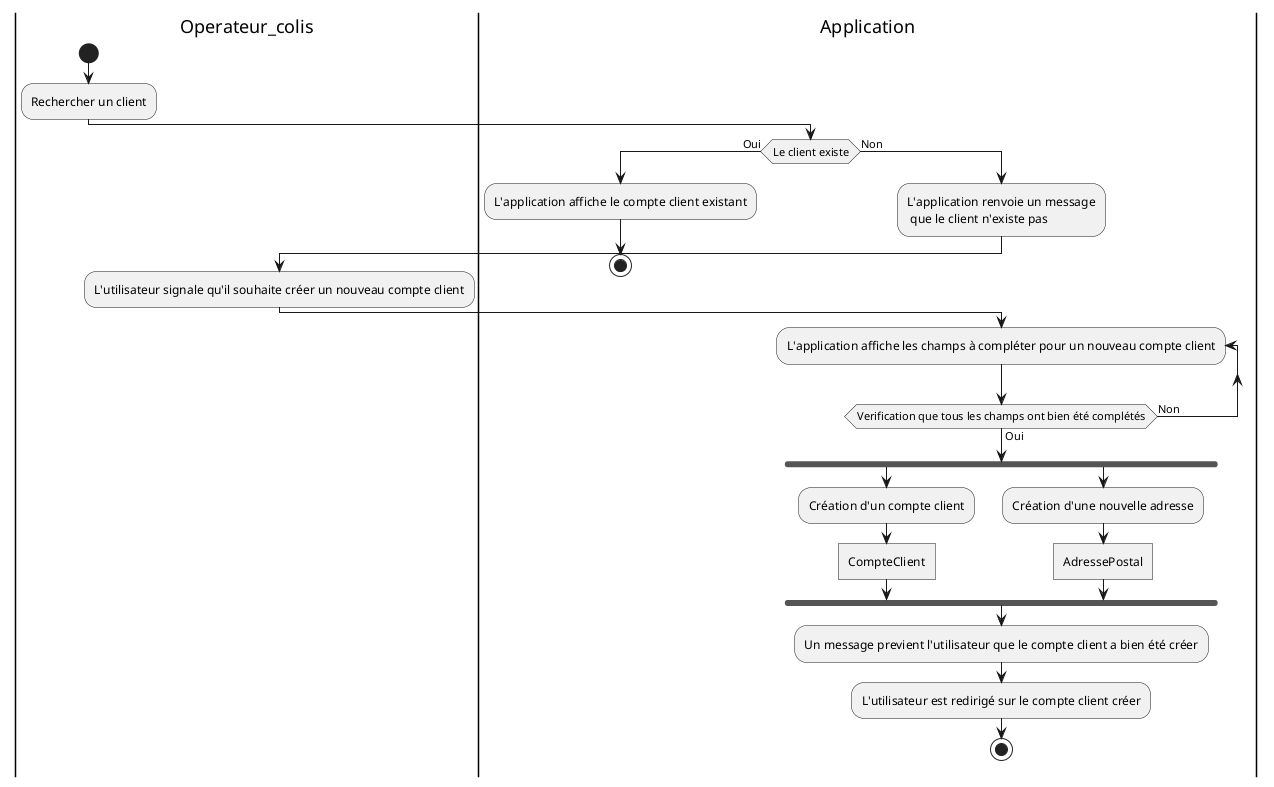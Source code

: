 @startuml création compte client da
|Operateur_colis|
start


:Rechercher un client;
|Application|
if (Le client existe) then (Oui)
    :L'application affiche le compte client existant;
    stop
else (Non)
    :L'application renvoie un message\n que le client n'existe pas;

|Operateur_colis|
:L'utilisateur signale qu'il souhaite créer un nouveau compte client;
|Application|
repeat :L'application affiche les champs à compléter pour un nouveau compte client;
repeat while (Verification que tous les champs ont bien été complétés) is (Non) not (Oui)

fork
    :Création d'un compte client;
    :CompteClient]

fork again
    :Création d'une nouvelle adresse;
    :AdressePostal]
end fork
:Un message previent l'utilisateur que le compte client a bien été créer;
:L'utilisateur est redirigé sur le compte client créer;

stop
@enduml